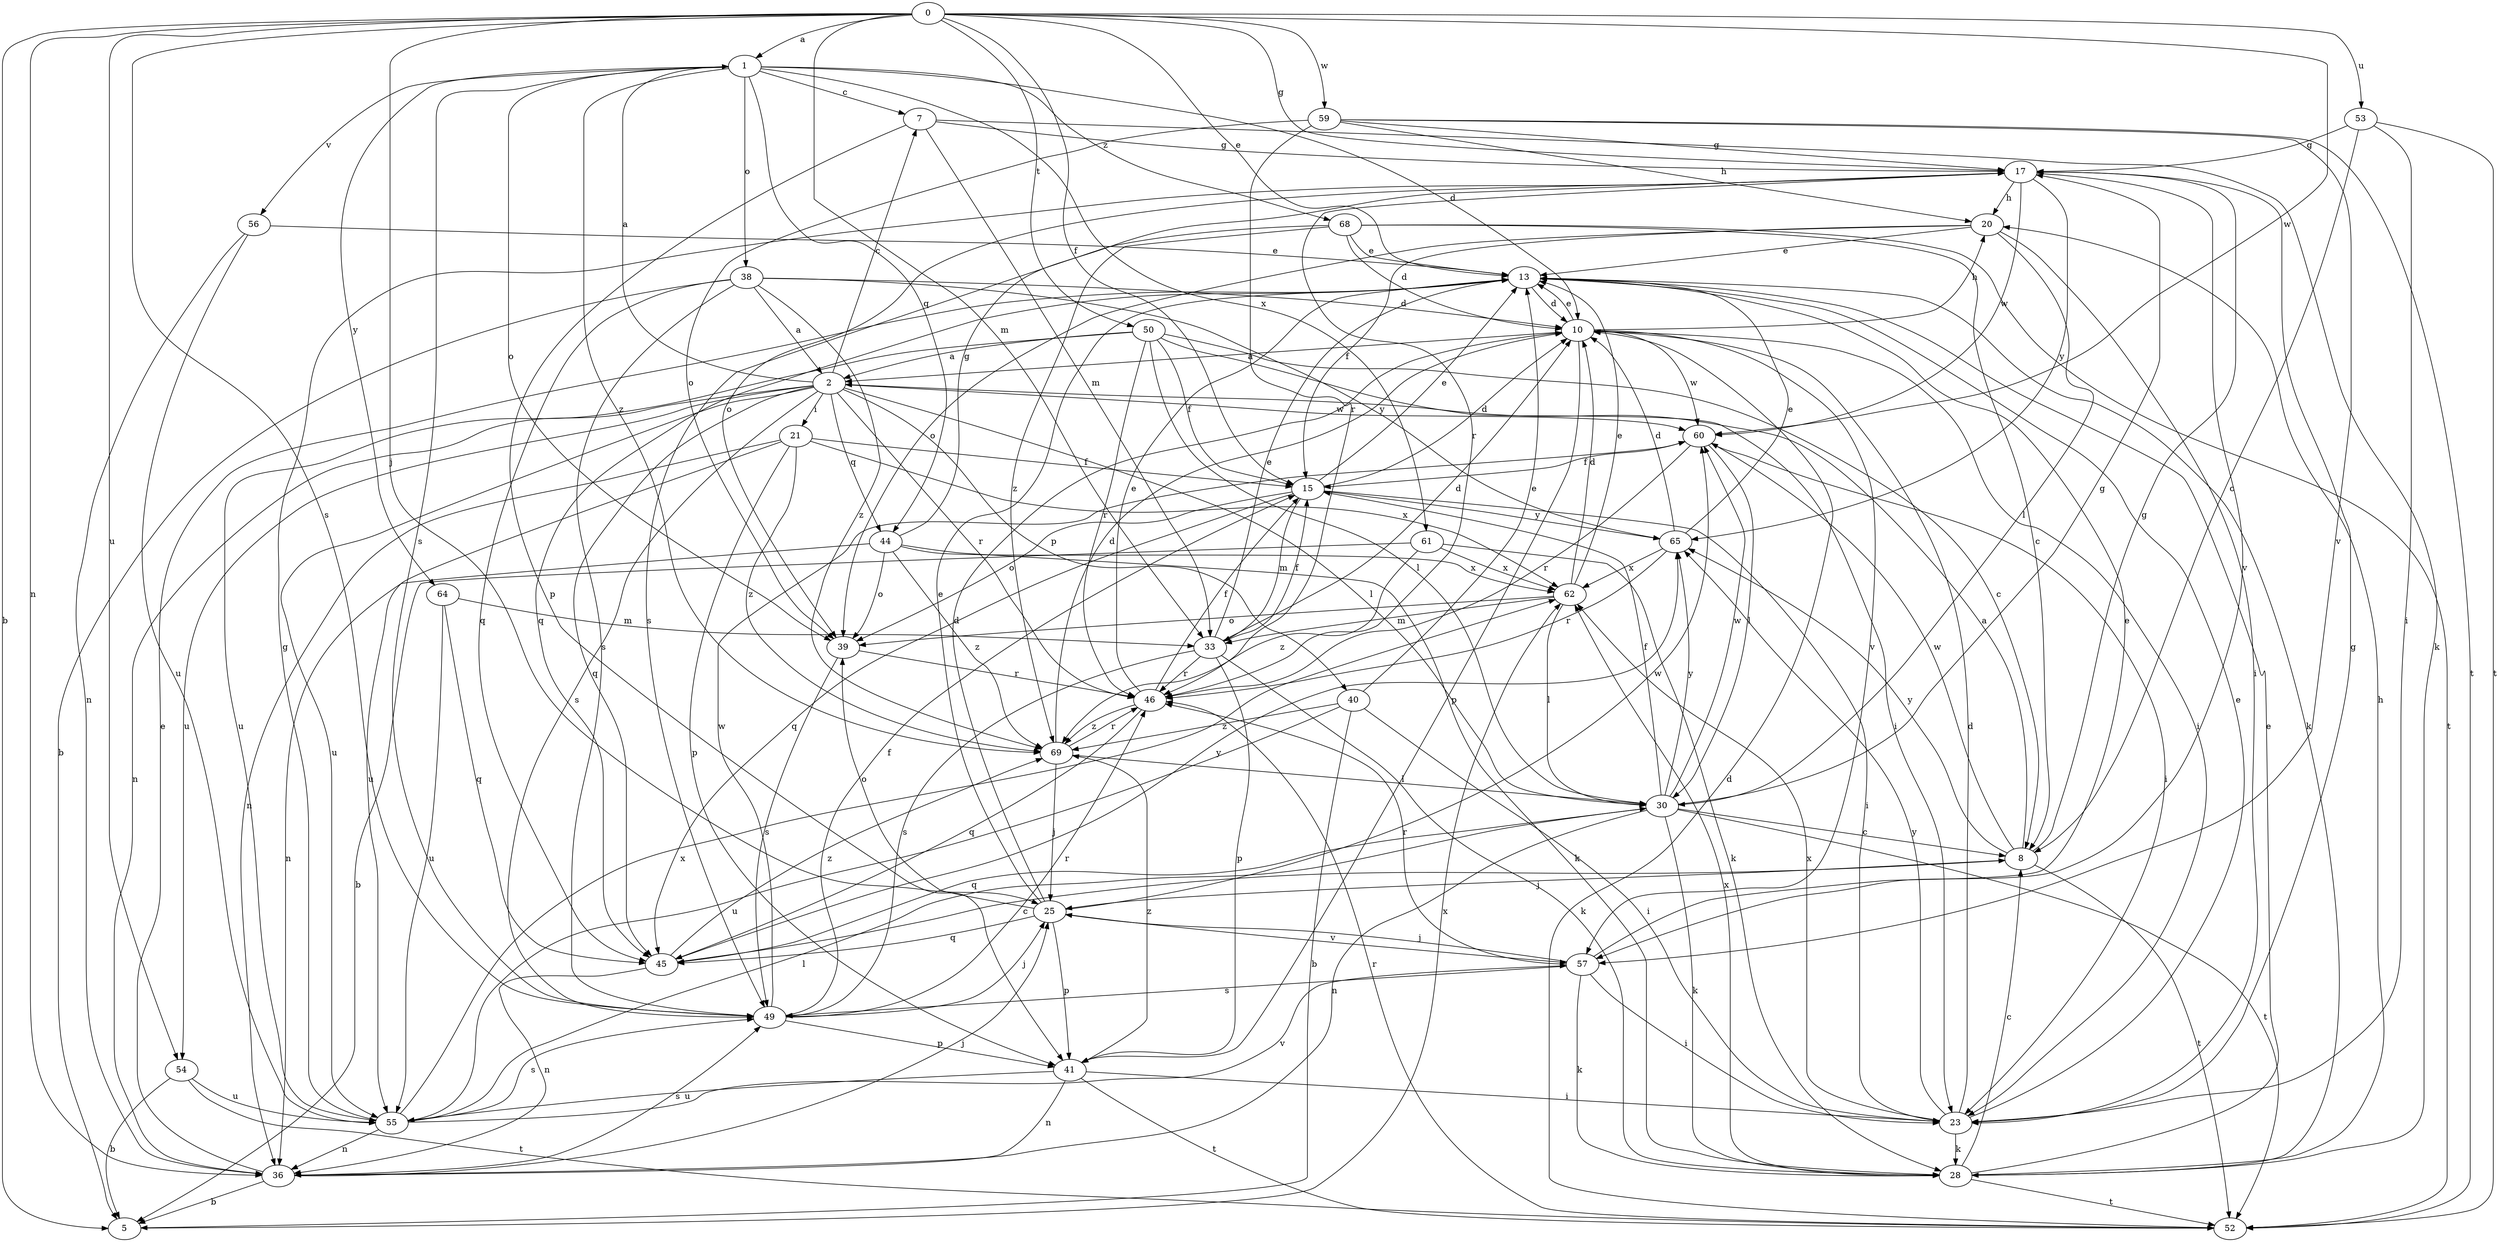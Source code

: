 strict digraph  {
0;
1;
2;
5;
7;
8;
10;
13;
15;
17;
20;
21;
23;
25;
28;
30;
33;
36;
38;
39;
40;
41;
44;
45;
46;
49;
50;
52;
53;
54;
55;
56;
57;
59;
60;
61;
62;
64;
65;
68;
69;
0 -> 1  [label=a];
0 -> 5  [label=b];
0 -> 13  [label=e];
0 -> 15  [label=f];
0 -> 17  [label=g];
0 -> 25  [label=j];
0 -> 33  [label=m];
0 -> 36  [label=n];
0 -> 49  [label=s];
0 -> 50  [label=t];
0 -> 53  [label=u];
0 -> 54  [label=u];
0 -> 59  [label=w];
0 -> 60  [label=w];
1 -> 7  [label=c];
1 -> 10  [label=d];
1 -> 38  [label=o];
1 -> 39  [label=o];
1 -> 44  [label=q];
1 -> 49  [label=s];
1 -> 56  [label=v];
1 -> 61  [label=x];
1 -> 64  [label=y];
1 -> 68  [label=z];
1 -> 69  [label=z];
2 -> 1  [label=a];
2 -> 7  [label=c];
2 -> 21  [label=i];
2 -> 30  [label=l];
2 -> 36  [label=n];
2 -> 40  [label=p];
2 -> 44  [label=q];
2 -> 45  [label=q];
2 -> 46  [label=r];
2 -> 49  [label=s];
2 -> 54  [label=u];
2 -> 55  [label=u];
2 -> 60  [label=w];
5 -> 62  [label=x];
7 -> 17  [label=g];
7 -> 28  [label=k];
7 -> 33  [label=m];
7 -> 41  [label=p];
8 -> 2  [label=a];
8 -> 17  [label=g];
8 -> 25  [label=j];
8 -> 52  [label=t];
8 -> 60  [label=w];
8 -> 65  [label=y];
10 -> 2  [label=a];
10 -> 13  [label=e];
10 -> 20  [label=h];
10 -> 23  [label=i];
10 -> 41  [label=p];
10 -> 57  [label=v];
10 -> 60  [label=w];
13 -> 10  [label=d];
13 -> 28  [label=k];
13 -> 45  [label=q];
15 -> 10  [label=d];
15 -> 13  [label=e];
15 -> 23  [label=i];
15 -> 33  [label=m];
15 -> 39  [label=o];
15 -> 45  [label=q];
15 -> 65  [label=y];
17 -> 20  [label=h];
17 -> 39  [label=o];
17 -> 46  [label=r];
17 -> 57  [label=v];
17 -> 60  [label=w];
17 -> 65  [label=y];
20 -> 13  [label=e];
20 -> 15  [label=f];
20 -> 23  [label=i];
20 -> 30  [label=l];
20 -> 39  [label=o];
21 -> 15  [label=f];
21 -> 36  [label=n];
21 -> 41  [label=p];
21 -> 55  [label=u];
21 -> 62  [label=x];
21 -> 69  [label=z];
23 -> 10  [label=d];
23 -> 13  [label=e];
23 -> 17  [label=g];
23 -> 28  [label=k];
23 -> 62  [label=x];
23 -> 65  [label=y];
25 -> 10  [label=d];
25 -> 13  [label=e];
25 -> 39  [label=o];
25 -> 41  [label=p];
25 -> 45  [label=q];
25 -> 57  [label=v];
25 -> 60  [label=w];
28 -> 8  [label=c];
28 -> 13  [label=e];
28 -> 20  [label=h];
28 -> 52  [label=t];
28 -> 62  [label=x];
30 -> 8  [label=c];
30 -> 15  [label=f];
30 -> 17  [label=g];
30 -> 28  [label=k];
30 -> 36  [label=n];
30 -> 45  [label=q];
30 -> 52  [label=t];
30 -> 60  [label=w];
30 -> 65  [label=y];
33 -> 10  [label=d];
33 -> 13  [label=e];
33 -> 15  [label=f];
33 -> 28  [label=k];
33 -> 41  [label=p];
33 -> 46  [label=r];
33 -> 49  [label=s];
36 -> 5  [label=b];
36 -> 13  [label=e];
36 -> 25  [label=j];
36 -> 49  [label=s];
38 -> 2  [label=a];
38 -> 5  [label=b];
38 -> 10  [label=d];
38 -> 45  [label=q];
38 -> 49  [label=s];
38 -> 65  [label=y];
38 -> 69  [label=z];
39 -> 46  [label=r];
39 -> 49  [label=s];
40 -> 5  [label=b];
40 -> 13  [label=e];
40 -> 23  [label=i];
40 -> 55  [label=u];
40 -> 69  [label=z];
41 -> 23  [label=i];
41 -> 36  [label=n];
41 -> 52  [label=t];
41 -> 55  [label=u];
41 -> 69  [label=z];
44 -> 17  [label=g];
44 -> 28  [label=k];
44 -> 36  [label=n];
44 -> 39  [label=o];
44 -> 62  [label=x];
44 -> 69  [label=z];
45 -> 8  [label=c];
45 -> 36  [label=n];
45 -> 65  [label=y];
45 -> 69  [label=z];
46 -> 13  [label=e];
46 -> 15  [label=f];
46 -> 45  [label=q];
46 -> 69  [label=z];
49 -> 15  [label=f];
49 -> 25  [label=j];
49 -> 41  [label=p];
49 -> 46  [label=r];
49 -> 60  [label=w];
50 -> 2  [label=a];
50 -> 8  [label=c];
50 -> 15  [label=f];
50 -> 23  [label=i];
50 -> 30  [label=l];
50 -> 46  [label=r];
50 -> 55  [label=u];
52 -> 10  [label=d];
52 -> 46  [label=r];
53 -> 8  [label=c];
53 -> 17  [label=g];
53 -> 23  [label=i];
53 -> 52  [label=t];
54 -> 5  [label=b];
54 -> 52  [label=t];
54 -> 55  [label=u];
55 -> 17  [label=g];
55 -> 30  [label=l];
55 -> 36  [label=n];
55 -> 49  [label=s];
55 -> 57  [label=v];
55 -> 62  [label=x];
56 -> 13  [label=e];
56 -> 36  [label=n];
56 -> 55  [label=u];
57 -> 13  [label=e];
57 -> 23  [label=i];
57 -> 25  [label=j];
57 -> 28  [label=k];
57 -> 46  [label=r];
57 -> 49  [label=s];
59 -> 17  [label=g];
59 -> 20  [label=h];
59 -> 39  [label=o];
59 -> 46  [label=r];
59 -> 52  [label=t];
59 -> 57  [label=v];
60 -> 15  [label=f];
60 -> 23  [label=i];
60 -> 30  [label=l];
60 -> 46  [label=r];
61 -> 5  [label=b];
61 -> 28  [label=k];
61 -> 62  [label=x];
61 -> 69  [label=z];
62 -> 10  [label=d];
62 -> 13  [label=e];
62 -> 30  [label=l];
62 -> 33  [label=m];
62 -> 39  [label=o];
64 -> 33  [label=m];
64 -> 45  [label=q];
64 -> 55  [label=u];
65 -> 10  [label=d];
65 -> 13  [label=e];
65 -> 46  [label=r];
65 -> 62  [label=x];
68 -> 8  [label=c];
68 -> 10  [label=d];
68 -> 13  [label=e];
68 -> 49  [label=s];
68 -> 52  [label=t];
68 -> 69  [label=z];
69 -> 10  [label=d];
69 -> 25  [label=j];
69 -> 30  [label=l];
69 -> 46  [label=r];
}
